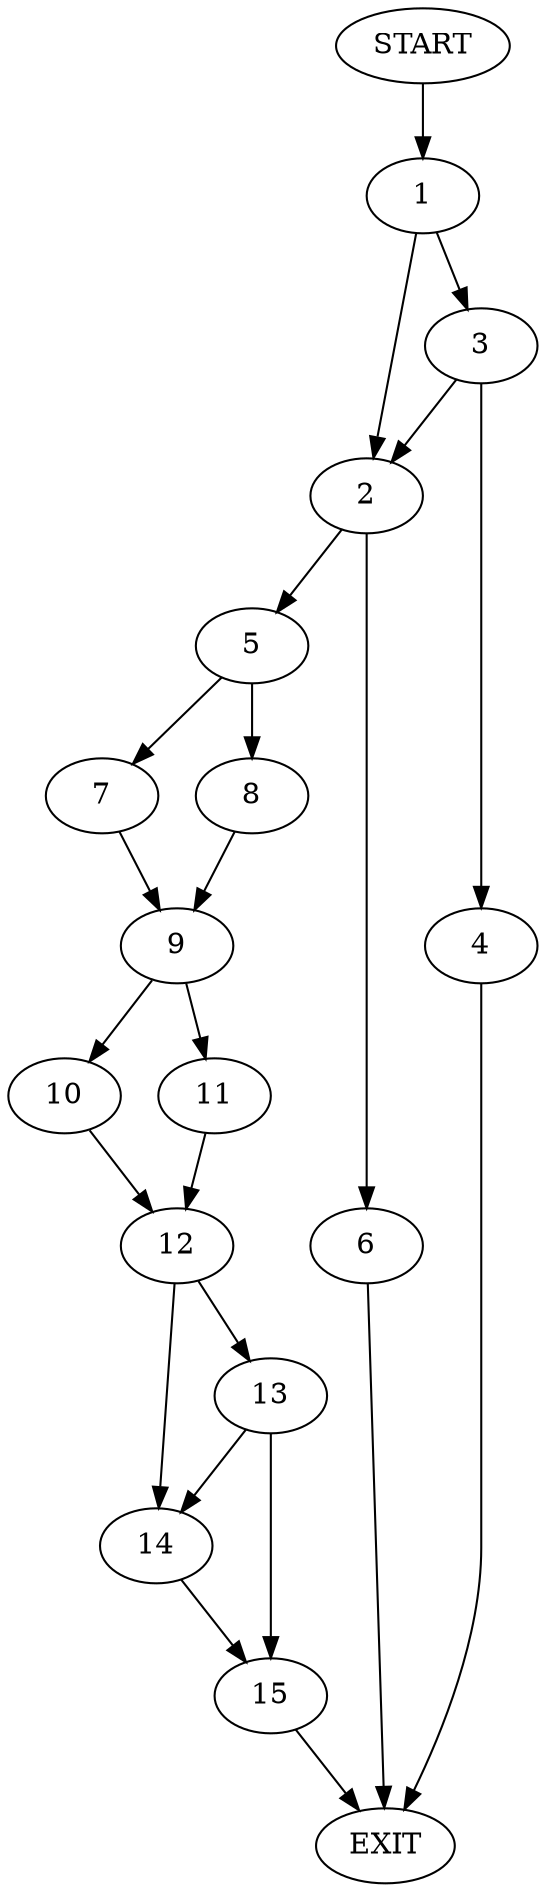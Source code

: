 digraph {
0 [label="START"]
16 [label="EXIT"]
0 -> 1
1 -> 2
1 -> 3
3 -> 2
3 -> 4
2 -> 5
2 -> 6
4 -> 16
6 -> 16
5 -> 7
5 -> 8
7 -> 9
8 -> 9
9 -> 10
9 -> 11
10 -> 12
11 -> 12
12 -> 13
12 -> 14
13 -> 15
13 -> 14
14 -> 15
15 -> 16
}
